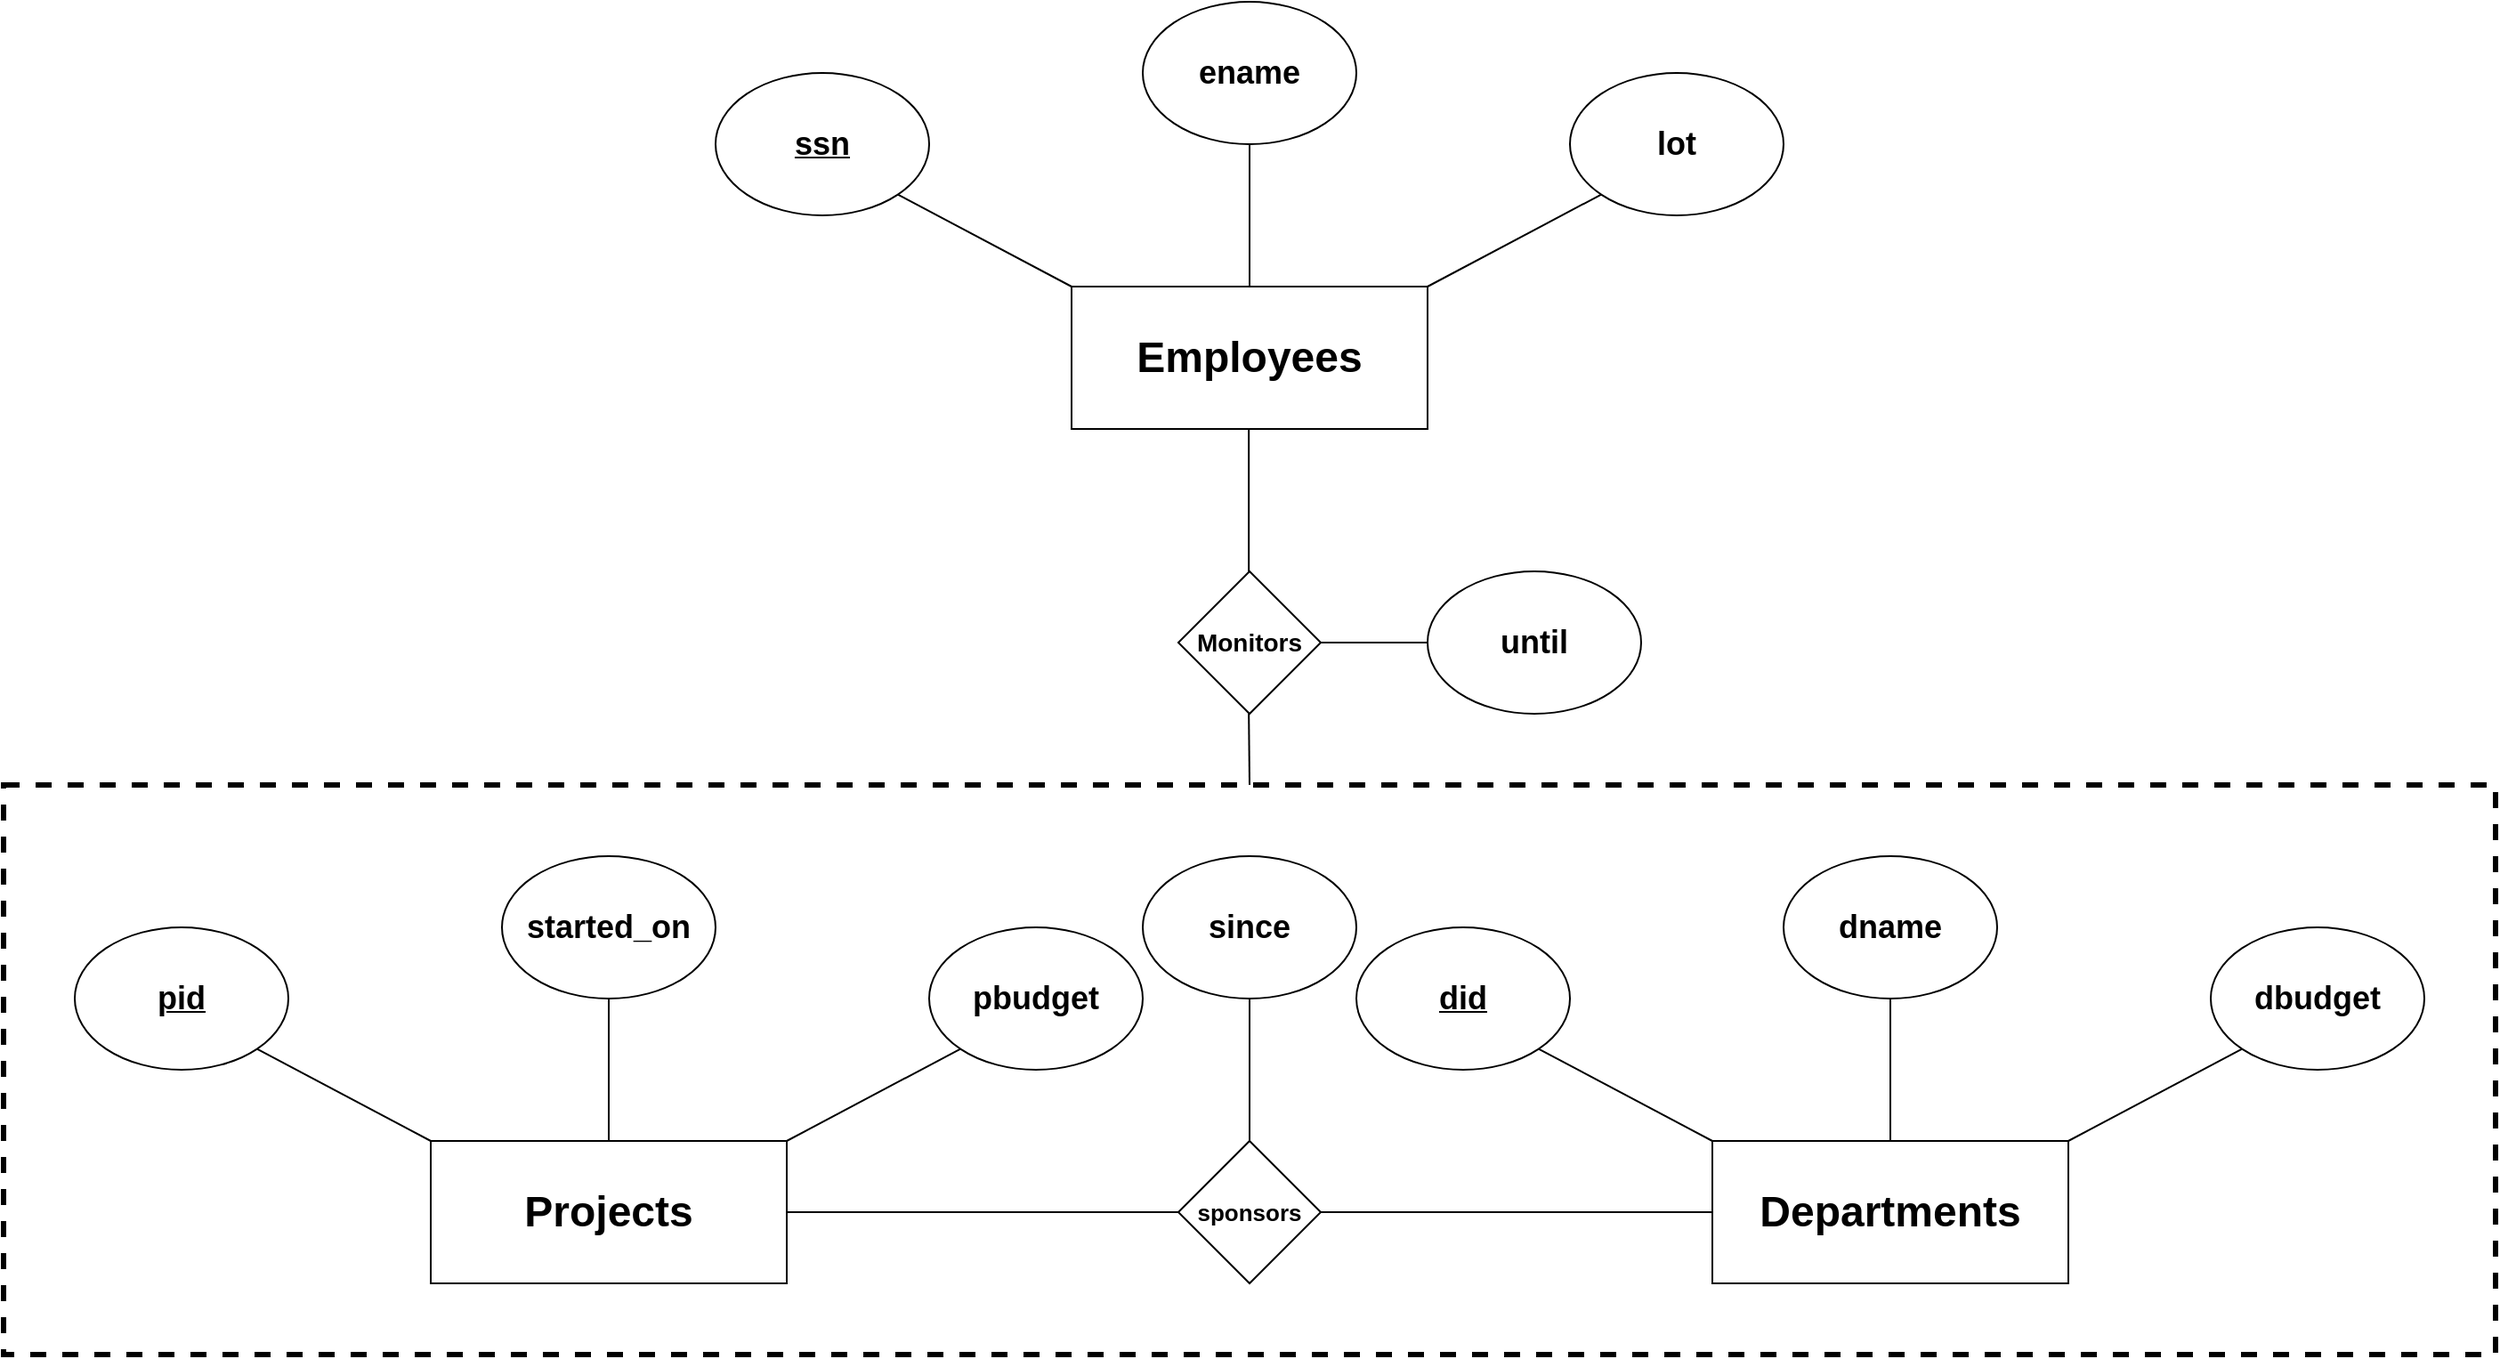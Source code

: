 <mxfile version="20.3.0" type="device"><diagram id="OvXxKjPO3RPC6y7bqK-N" name="Page-1"><mxGraphModel dx="2249" dy="857" grid="1" gridSize="10" guides="1" tooltips="1" connect="1" arrows="1" fold="1" page="1" pageScale="1" pageWidth="827" pageHeight="1169" math="0" shadow="0"><root><mxCell id="0"/><mxCell id="1" parent="0"/><mxCell id="7RF87-vcZp1mkApuUm_Z-81" value="" style="rounded=0;whiteSpace=wrap;html=1;dashed=1;fontSize=14;fillColor=none;strokeWidth=3;" vertex="1" parent="1"><mxGeometry x="-280" y="440" width="1400" height="320" as="geometry"/></mxCell><mxCell id="r3o91FJ2YCAC541-YusK-1" value="&lt;b&gt;&lt;font style=&quot;font-size: 24px;&quot;&gt;Employees&lt;/font&gt;&lt;/b&gt;" style="rounded=0;whiteSpace=wrap;html=1;" parent="1" vertex="1"><mxGeometry x="320" y="160" width="200" height="80" as="geometry"/></mxCell><mxCell id="r3o91FJ2YCAC541-YusK-2" value="&lt;b&gt;&lt;u&gt;&lt;font style=&quot;font-size: 18px;&quot;&gt;ssn&lt;/font&gt;&lt;/u&gt;&lt;/b&gt;" style="ellipse;whiteSpace=wrap;html=1;" parent="1" vertex="1"><mxGeometry x="120" y="40" width="120" height="80" as="geometry"/></mxCell><mxCell id="r3o91FJ2YCAC541-YusK-3" value="&lt;font style=&quot;font-size: 18px;&quot;&gt;&lt;b style=&quot;&quot;&gt;ename&lt;/b&gt;&lt;/font&gt;" style="ellipse;whiteSpace=wrap;html=1;" parent="1" vertex="1"><mxGeometry x="360" width="120" height="80" as="geometry"/></mxCell><mxCell id="r3o91FJ2YCAC541-YusK-4" value="&lt;b&gt;&lt;font style=&quot;font-size: 18px;&quot;&gt;lot&lt;/font&gt;&lt;/b&gt;" style="ellipse;whiteSpace=wrap;html=1;" parent="1" vertex="1"><mxGeometry x="600" y="40" width="120" height="80" as="geometry"/></mxCell><mxCell id="r3o91FJ2YCAC541-YusK-6" value="" style="endArrow=none;html=1;rounded=0;entryX=0;entryY=0;entryDx=0;entryDy=0;exitX=1;exitY=1;exitDx=0;exitDy=0;" parent="1" source="r3o91FJ2YCAC541-YusK-2" target="r3o91FJ2YCAC541-YusK-1" edge="1"><mxGeometry width="50" height="50" relative="1" as="geometry"><mxPoint x="350" y="420" as="sourcePoint"/><mxPoint x="400" y="370" as="targetPoint"/></mxGeometry></mxCell><mxCell id="r3o91FJ2YCAC541-YusK-7" value="" style="endArrow=none;html=1;rounded=0;entryX=1;entryY=0;entryDx=0;entryDy=0;exitX=0;exitY=1;exitDx=0;exitDy=0;" parent="1" source="r3o91FJ2YCAC541-YusK-4" target="r3o91FJ2YCAC541-YusK-1" edge="1"><mxGeometry width="50" height="50" relative="1" as="geometry"><mxPoint x="620" y="190" as="sourcePoint"/><mxPoint x="717.574" y="241.716" as="targetPoint"/></mxGeometry></mxCell><mxCell id="r3o91FJ2YCAC541-YusK-8" value="" style="endArrow=none;html=1;rounded=0;entryX=0.5;entryY=0;entryDx=0;entryDy=0;exitX=0.5;exitY=1;exitDx=0;exitDy=0;" parent="1" source="r3o91FJ2YCAC541-YusK-3" target="r3o91FJ2YCAC541-YusK-1" edge="1"><mxGeometry width="50" height="50" relative="1" as="geometry"><mxPoint x="390" y="130" as="sourcePoint"/><mxPoint x="487.574" y="181.716" as="targetPoint"/></mxGeometry></mxCell><mxCell id="7RF87-vcZp1mkApuUm_Z-56" value="&lt;b&gt;Monitors&lt;/b&gt;" style="rhombus;whiteSpace=wrap;html=1;fontSize=14;fillColor=default;" vertex="1" parent="1"><mxGeometry x="380" y="320" width="80" height="80" as="geometry"/></mxCell><mxCell id="7RF87-vcZp1mkApuUm_Z-57" value="" style="endArrow=none;html=1;rounded=0;entryX=0.5;entryY=0;entryDx=0;entryDy=0;exitX=0.5;exitY=1;exitDx=0;exitDy=0;" edge="1" parent="1"><mxGeometry width="50" height="50" relative="1" as="geometry"><mxPoint x="419.58" y="240" as="sourcePoint"/><mxPoint x="419.58" y="320" as="targetPoint"/></mxGeometry></mxCell><mxCell id="7RF87-vcZp1mkApuUm_Z-58" value="" style="endArrow=none;html=1;rounded=0;exitX=0.5;exitY=1;exitDx=0;exitDy=0;" edge="1" parent="1"><mxGeometry width="50" height="50" relative="1" as="geometry"><mxPoint x="419.58" y="400" as="sourcePoint"/><mxPoint x="420" y="440" as="targetPoint"/></mxGeometry></mxCell><mxCell id="7RF87-vcZp1mkApuUm_Z-62" value="&lt;b&gt;&lt;font style=&quot;font-size: 24px;&quot;&gt;Projects&lt;/font&gt;&lt;/b&gt;" style="rounded=0;whiteSpace=wrap;html=1;" vertex="1" parent="1"><mxGeometry x="-40" y="640" width="200" height="80" as="geometry"/></mxCell><mxCell id="7RF87-vcZp1mkApuUm_Z-63" value="&lt;b&gt;&lt;u&gt;&lt;font style=&quot;font-size: 18px;&quot;&gt;pid&lt;/font&gt;&lt;/u&gt;&lt;/b&gt;" style="ellipse;whiteSpace=wrap;html=1;" vertex="1" parent="1"><mxGeometry x="-240" y="520" width="120" height="80" as="geometry"/></mxCell><mxCell id="7RF87-vcZp1mkApuUm_Z-64" value="&lt;font style=&quot;font-size: 18px;&quot;&gt;&lt;b style=&quot;&quot;&gt;started_on&lt;/b&gt;&lt;/font&gt;" style="ellipse;whiteSpace=wrap;html=1;" vertex="1" parent="1"><mxGeometry y="480" width="120" height="80" as="geometry"/></mxCell><mxCell id="7RF87-vcZp1mkApuUm_Z-65" value="&lt;b&gt;&lt;font style=&quot;font-size: 18px;&quot;&gt;pbudget&lt;/font&gt;&lt;/b&gt;" style="ellipse;whiteSpace=wrap;html=1;" vertex="1" parent="1"><mxGeometry x="240" y="520" width="120" height="80" as="geometry"/></mxCell><mxCell id="7RF87-vcZp1mkApuUm_Z-66" value="" style="endArrow=none;html=1;rounded=0;entryX=0;entryY=0;entryDx=0;entryDy=0;exitX=1;exitY=1;exitDx=0;exitDy=0;" edge="1" parent="1" source="7RF87-vcZp1mkApuUm_Z-63" target="7RF87-vcZp1mkApuUm_Z-62"><mxGeometry width="50" height="50" relative="1" as="geometry"><mxPoint x="-10" y="900" as="sourcePoint"/><mxPoint x="40" y="850" as="targetPoint"/></mxGeometry></mxCell><mxCell id="7RF87-vcZp1mkApuUm_Z-67" value="" style="endArrow=none;html=1;rounded=0;entryX=1;entryY=0;entryDx=0;entryDy=0;exitX=0;exitY=1;exitDx=0;exitDy=0;" edge="1" parent="1" source="7RF87-vcZp1mkApuUm_Z-65" target="7RF87-vcZp1mkApuUm_Z-62"><mxGeometry width="50" height="50" relative="1" as="geometry"><mxPoint x="260" y="670" as="sourcePoint"/><mxPoint x="357.574" y="721.716" as="targetPoint"/></mxGeometry></mxCell><mxCell id="7RF87-vcZp1mkApuUm_Z-68" value="" style="endArrow=none;html=1;rounded=0;entryX=0.5;entryY=0;entryDx=0;entryDy=0;exitX=0.5;exitY=1;exitDx=0;exitDy=0;" edge="1" parent="1" source="7RF87-vcZp1mkApuUm_Z-64" target="7RF87-vcZp1mkApuUm_Z-62"><mxGeometry width="50" height="50" relative="1" as="geometry"><mxPoint x="30" y="610" as="sourcePoint"/><mxPoint x="127.574" y="661.716" as="targetPoint"/></mxGeometry></mxCell><mxCell id="7RF87-vcZp1mkApuUm_Z-69" value="&lt;b&gt;&lt;font style=&quot;font-size: 13px;&quot;&gt;sponsors&lt;/font&gt;&lt;/b&gt;" style="rhombus;whiteSpace=wrap;html=1;fontSize=14;fillColor=default;" vertex="1" parent="1"><mxGeometry x="380" y="640" width="80" height="80" as="geometry"/></mxCell><mxCell id="7RF87-vcZp1mkApuUm_Z-70" value="" style="endArrow=none;html=1;rounded=0;entryX=0;entryY=0.5;entryDx=0;entryDy=0;exitX=1;exitY=0.5;exitDx=0;exitDy=0;" edge="1" parent="1" source="7RF87-vcZp1mkApuUm_Z-62" target="7RF87-vcZp1mkApuUm_Z-69"><mxGeometry width="50" height="50" relative="1" as="geometry"><mxPoint x="419.58" y="560" as="sourcePoint"/><mxPoint x="419.58" y="640" as="targetPoint"/></mxGeometry></mxCell><mxCell id="7RF87-vcZp1mkApuUm_Z-71" value="" style="endArrow=none;html=1;rounded=0;exitX=1;exitY=0.5;exitDx=0;exitDy=0;" edge="1" parent="1" source="7RF87-vcZp1mkApuUm_Z-69"><mxGeometry width="50" height="50" relative="1" as="geometry"><mxPoint x="419.58" y="720" as="sourcePoint"/><mxPoint x="680" y="680" as="targetPoint"/></mxGeometry></mxCell><mxCell id="7RF87-vcZp1mkApuUm_Z-72" value="&lt;font style=&quot;font-size: 18px;&quot;&gt;&lt;b style=&quot;&quot;&gt;since&lt;/b&gt;&lt;/font&gt;" style="ellipse;whiteSpace=wrap;html=1;" vertex="1" parent="1"><mxGeometry x="360" y="480" width="120" height="80" as="geometry"/></mxCell><mxCell id="7RF87-vcZp1mkApuUm_Z-73" value="" style="endArrow=none;html=1;rounded=0;entryX=0.5;entryY=0;entryDx=0;entryDy=0;exitX=0.5;exitY=1;exitDx=0;exitDy=0;" edge="1" parent="1" source="7RF87-vcZp1mkApuUm_Z-72"><mxGeometry width="50" height="50" relative="1" as="geometry"><mxPoint x="390" y="610" as="sourcePoint"/><mxPoint x="420" y="640" as="targetPoint"/></mxGeometry></mxCell><mxCell id="7RF87-vcZp1mkApuUm_Z-74" value="&lt;b&gt;&lt;font style=&quot;font-size: 24px;&quot;&gt;Departments&lt;/font&gt;&lt;/b&gt;" style="rounded=0;whiteSpace=wrap;html=1;" vertex="1" parent="1"><mxGeometry x="680" y="640" width="200" height="80" as="geometry"/></mxCell><mxCell id="7RF87-vcZp1mkApuUm_Z-75" value="&lt;b&gt;&lt;u&gt;&lt;font style=&quot;font-size: 18px;&quot;&gt;did&lt;/font&gt;&lt;/u&gt;&lt;/b&gt;" style="ellipse;whiteSpace=wrap;html=1;" vertex="1" parent="1"><mxGeometry x="480" y="520" width="120" height="80" as="geometry"/></mxCell><mxCell id="7RF87-vcZp1mkApuUm_Z-76" value="&lt;font style=&quot;font-size: 18px;&quot;&gt;&lt;b style=&quot;&quot;&gt;dname&lt;/b&gt;&lt;/font&gt;" style="ellipse;whiteSpace=wrap;html=1;" vertex="1" parent="1"><mxGeometry x="720" y="480" width="120" height="80" as="geometry"/></mxCell><mxCell id="7RF87-vcZp1mkApuUm_Z-77" value="&lt;b&gt;&lt;font style=&quot;font-size: 18px;&quot;&gt;dbudget&lt;/font&gt;&lt;/b&gt;" style="ellipse;whiteSpace=wrap;html=1;" vertex="1" parent="1"><mxGeometry x="960" y="520" width="120" height="80" as="geometry"/></mxCell><mxCell id="7RF87-vcZp1mkApuUm_Z-78" value="" style="endArrow=none;html=1;rounded=0;entryX=0;entryY=0;entryDx=0;entryDy=0;exitX=1;exitY=1;exitDx=0;exitDy=0;" edge="1" parent="1" source="7RF87-vcZp1mkApuUm_Z-75" target="7RF87-vcZp1mkApuUm_Z-74"><mxGeometry width="50" height="50" relative="1" as="geometry"><mxPoint x="710" y="900" as="sourcePoint"/><mxPoint x="760" y="850" as="targetPoint"/></mxGeometry></mxCell><mxCell id="7RF87-vcZp1mkApuUm_Z-79" value="" style="endArrow=none;html=1;rounded=0;entryX=1;entryY=0;entryDx=0;entryDy=0;exitX=0;exitY=1;exitDx=0;exitDy=0;" edge="1" parent="1" source="7RF87-vcZp1mkApuUm_Z-77" target="7RF87-vcZp1mkApuUm_Z-74"><mxGeometry width="50" height="50" relative="1" as="geometry"><mxPoint x="980" y="670" as="sourcePoint"/><mxPoint x="1077.574" y="721.716" as="targetPoint"/></mxGeometry></mxCell><mxCell id="7RF87-vcZp1mkApuUm_Z-80" value="" style="endArrow=none;html=1;rounded=0;entryX=0.5;entryY=0;entryDx=0;entryDy=0;exitX=0.5;exitY=1;exitDx=0;exitDy=0;" edge="1" parent="1" source="7RF87-vcZp1mkApuUm_Z-76" target="7RF87-vcZp1mkApuUm_Z-74"><mxGeometry width="50" height="50" relative="1" as="geometry"><mxPoint x="750" y="610" as="sourcePoint"/><mxPoint x="847.574" y="661.716" as="targetPoint"/></mxGeometry></mxCell><mxCell id="7RF87-vcZp1mkApuUm_Z-82" value="&lt;font style=&quot;font-size: 18px;&quot;&gt;&lt;b style=&quot;&quot;&gt;until&lt;/b&gt;&lt;/font&gt;" style="ellipse;whiteSpace=wrap;html=1;" vertex="1" parent="1"><mxGeometry x="520" y="320" width="120" height="80" as="geometry"/></mxCell><mxCell id="7RF87-vcZp1mkApuUm_Z-83" value="" style="endArrow=none;html=1;rounded=0;entryX=1;entryY=0.5;entryDx=0;entryDy=0;exitX=0;exitY=0.5;exitDx=0;exitDy=0;" edge="1" parent="1" source="7RF87-vcZp1mkApuUm_Z-82" target="7RF87-vcZp1mkApuUm_Z-56"><mxGeometry width="50" height="50" relative="1" as="geometry"><mxPoint x="550" y="450" as="sourcePoint"/><mxPoint x="580" y="480" as="targetPoint"/></mxGeometry></mxCell></root></mxGraphModel></diagram></mxfile>